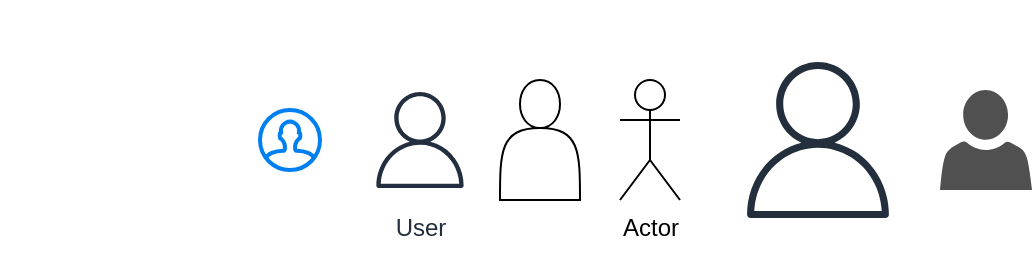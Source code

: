 <mxfile version="16.6.6" type="device"><diagram id="IRTRRDauqhS0KC-Vc0i-" name="Page-1"><mxGraphModel dx="1422" dy="778" grid="1" gridSize="10" guides="1" tooltips="1" connect="1" arrows="1" fold="1" page="1" pageScale="1" pageWidth="850" pageHeight="1100" math="0" shadow="0"><root><mxCell id="0"/><mxCell id="1" parent="0"/><mxCell id="BGuPzNg7n9KqEnOM3PpP-4" value="Actor" style="shape=umlActor;verticalLabelPosition=bottom;verticalAlign=top;html=1;outlineConnect=0;" vertex="1" parent="1"><mxGeometry x="410" y="380" width="30" height="60" as="geometry"/></mxCell><mxCell id="BGuPzNg7n9KqEnOM3PpP-5" value="" style="shape=actor;whiteSpace=wrap;html=1;" vertex="1" parent="1"><mxGeometry x="350" y="380" width="40" height="60" as="geometry"/></mxCell><mxCell id="BGuPzNg7n9KqEnOM3PpP-7" value="" style="sketch=0;outlineConnect=0;fontColor=#232F3E;gradientColor=none;fillColor=#232F3D;strokeColor=none;dashed=0;verticalLabelPosition=bottom;verticalAlign=top;align=center;html=1;fontSize=12;fontStyle=0;aspect=fixed;pointerEvents=1;shape=mxgraph.aws4.user;" vertex="1" parent="1"><mxGeometry x="470" y="371" width="78" height="78" as="geometry"/></mxCell><mxCell id="BGuPzNg7n9KqEnOM3PpP-8" value="User" style="sketch=0;outlineConnect=0;fontColor=#232F3E;gradientColor=none;strokeColor=#232F3E;fillColor=#ffffff;dashed=0;verticalLabelPosition=bottom;verticalAlign=top;align=center;html=1;fontSize=12;fontStyle=0;aspect=fixed;shape=mxgraph.aws4.resourceIcon;resIcon=mxgraph.aws4.user;" vertex="1" parent="1"><mxGeometry x="280" y="380" width="60" height="60" as="geometry"/></mxCell><mxCell id="BGuPzNg7n9KqEnOM3PpP-9" value="" style="html=1;verticalLabelPosition=bottom;align=center;labelBackgroundColor=#ffffff;verticalAlign=top;strokeWidth=2;strokeColor=#0080F0;shadow=0;dashed=0;shape=mxgraph.ios7.icons.user;" vertex="1" parent="1"><mxGeometry x="230" y="395" width="30" height="30" as="geometry"/></mxCell><mxCell id="BGuPzNg7n9KqEnOM3PpP-10" value="" style="sketch=0;pointerEvents=1;shadow=0;dashed=0;html=1;strokeColor=none;fillColor=#505050;labelPosition=center;verticalLabelPosition=bottom;verticalAlign=top;outlineConnect=0;align=center;shape=mxgraph.office.users.user;" vertex="1" parent="1"><mxGeometry x="570" y="385" width="46" height="50" as="geometry"/></mxCell><mxCell id="BGuPzNg7n9KqEnOM3PpP-11" value="" style="shape=image;html=1;verticalAlign=top;verticalLabelPosition=bottom;labelBackgroundColor=#ffffff;imageAspect=0;aspect=fixed;image=https://cdn2.iconfinder.com/data/icons/user-interface-169/32/about-128.png" vertex="1" parent="1"><mxGeometry x="100" y="340" width="128" height="128" as="geometry"/></mxCell></root></mxGraphModel></diagram></mxfile>